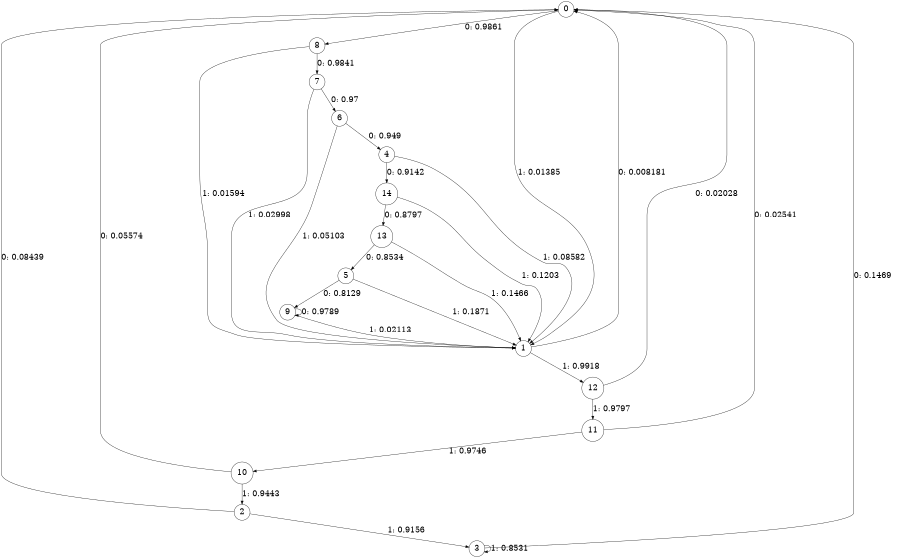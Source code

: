 digraph "ch4_both_grouped_df_L9" {
size = "6,8.5";
ratio = "fill";
node [shape = circle];
node [fontsize = 24];
edge [fontsize = 24];
0 -> 8 [label = "0: 0.9861   "];
0 -> 1 [label = "1: 0.01385  "];
1 -> 0 [label = "0: 0.008181  "];
1 -> 12 [label = "1: 0.9918   "];
2 -> 0 [label = "0: 0.08439  "];
2 -> 3 [label = "1: 0.9156   "];
3 -> 0 [label = "0: 0.1469   "];
3 -> 3 [label = "1: 0.8531   "];
4 -> 14 [label = "0: 0.9142   "];
4 -> 1 [label = "1: 0.08582  "];
5 -> 9 [label = "0: 0.8129   "];
5 -> 1 [label = "1: 0.1871   "];
6 -> 4 [label = "0: 0.949    "];
6 -> 1 [label = "1: 0.05103  "];
7 -> 6 [label = "0: 0.97     "];
7 -> 1 [label = "1: 0.02998  "];
8 -> 7 [label = "0: 0.9841   "];
8 -> 1 [label = "1: 0.01594  "];
9 -> 9 [label = "0: 0.9789   "];
9 -> 1 [label = "1: 0.02113  "];
10 -> 0 [label = "0: 0.05574  "];
10 -> 2 [label = "1: 0.9443   "];
11 -> 0 [label = "0: 0.02541  "];
11 -> 10 [label = "1: 0.9746   "];
12 -> 0 [label = "0: 0.02028  "];
12 -> 11 [label = "1: 0.9797   "];
13 -> 5 [label = "0: 0.8534   "];
13 -> 1 [label = "1: 0.1466   "];
14 -> 13 [label = "0: 0.8797   "];
14 -> 1 [label = "1: 0.1203   "];
}